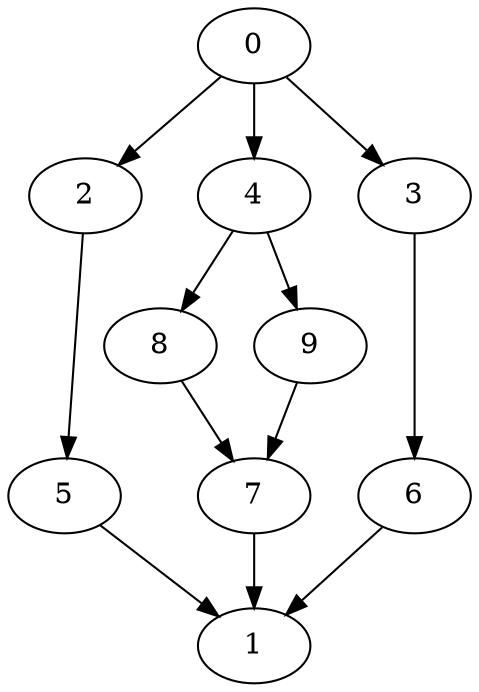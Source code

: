 digraph "SeriesParallel-MaxBf-3_Nodes_10_CCR_1.02_WeightType_Random" {
	graph ["Duplicate states"=0,
		GraphType=S_P,
		"Max states in OPEN"=0,
		Modes="120000ms; topo-ordered tasks, ; Pruning: task equivalence, fixed order ready list, ; F-value: ; Optimisation: best schedule length (\
SL) optimisation on equal, ",
		NumberOfTasks=10,
		"Pruned using list schedule length"=966,
		"States removed from OPEN"=0,
		TargetSystem="Homogeneous-2",
		"Time to schedule (ms)"=155,
		"Total idle time"=13,
		"Total schedule length"=43,
		"Total sequential time"=66,
		"Total states created"=3105
	];
	0	["Finish time"=10,
		Processor=0,
		"Start time"=0,
		Weight=10];
	2	["Finish time"=22,
		Processor=1,
		"Start time"=13,
		Weight=9];
	0 -> 2	[Weight=3];
	4	["Finish time"=18,
		Processor=0,
		"Start time"=16,
		Weight=2];
	0 -> 4	[Weight=2];
	3	["Finish time"=16,
		Processor=0,
		"Start time"=10,
		Weight=6];
	0 -> 3	[Weight=9];
	5	["Finish time"=40,
		Processor=1,
		"Start time"=30,
		Weight=10];
	2 -> 5	[Weight=10];
	8	["Finish time"=29,
		Processor=0,
		"Start time"=22,
		Weight=7];
	4 -> 8	[Weight=4];
	9	["Finish time"=22,
		Processor=0,
		"Start time"=18,
		Weight=4];
	4 -> 9	[Weight=4];
	6	["Finish time"=30,
		Processor=1,
		"Start time"=22,
		Weight=8];
	3 -> 6	[Weight=5];
	7	["Finish time"=36,
		Processor=0,
		"Start time"=29,
		Weight=7];
	8 -> 7	[Weight=4];
	9 -> 7	[Weight=5];
	1	["Finish time"=43,
		Processor=1,
		"Start time"=40,
		Weight=3];
	5 -> 1	[Weight=9];
	6 -> 1	[Weight=8];
	7 -> 1	[Weight=4];
}
